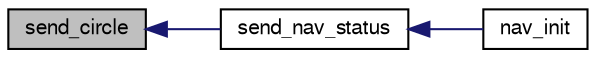 digraph "send_circle"
{
  edge [fontname="FreeSans",fontsize="10",labelfontname="FreeSans",labelfontsize="10"];
  node [fontname="FreeSans",fontsize="10",shape=record];
  rankdir="LR";
  Node1 [label="send_circle",height=0.2,width=0.4,color="black", fillcolor="grey75", style="filled", fontcolor="black"];
  Node1 -> Node2 [dir="back",color="midnightblue",fontsize="10",style="solid",fontname="FreeSans"];
  Node2 [label="send_nav_status",height=0.2,width=0.4,color="black", fillcolor="white", style="filled",URL="$rotorcraft_2navigation_8c.html#a2332bd79a09ee7d64b4e82cf14b2eaaa"];
  Node2 -> Node3 [dir="back",color="midnightblue",fontsize="10",style="solid",fontname="FreeSans"];
  Node3 [label="nav_init",height=0.2,width=0.4,color="black", fillcolor="white", style="filled",URL="$rotorcraft_2navigation_8c.html#a64a3814d1672e69989f80701a0ff5749",tooltip="Navigation Initialisation. "];
}
